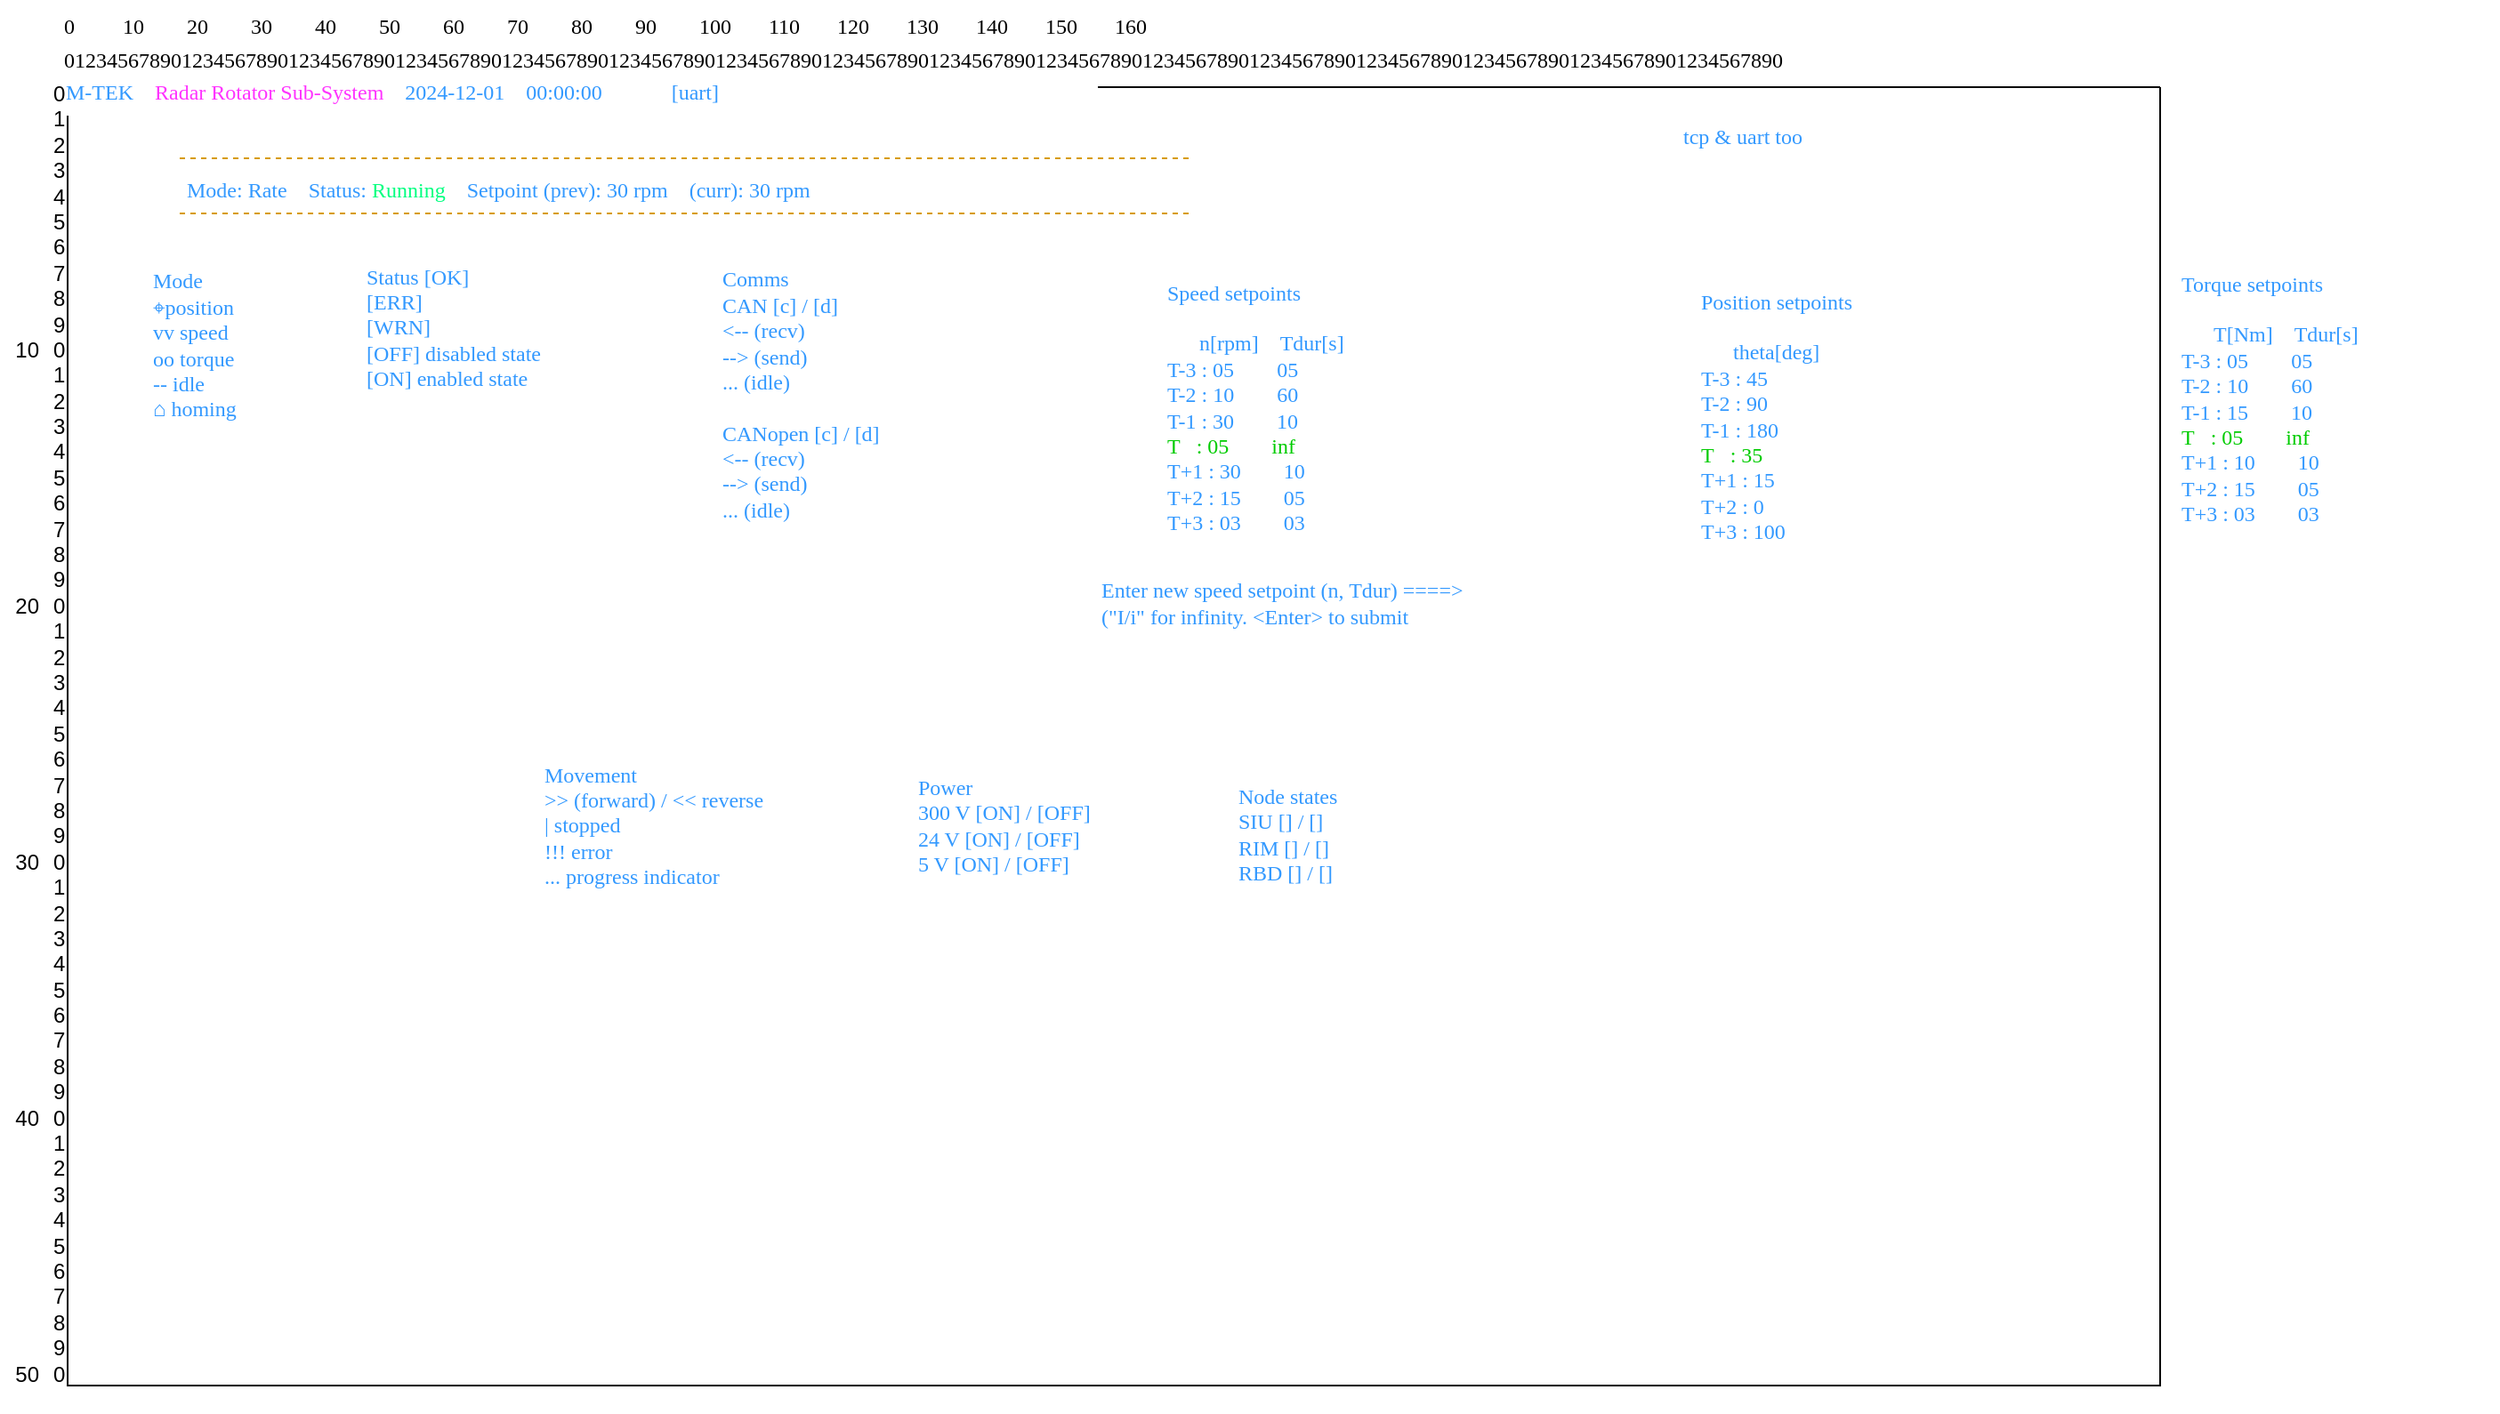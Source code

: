 <mxfile version="25.0.1">
  <diagram name="Page-1" id="gYPdV5KYoYjTxZCbX4Au">
    <mxGraphModel dx="3088" dy="1907" grid="1" gridSize="10" guides="1" tooltips="1" connect="1" arrows="1" fold="1" page="1" pageScale="1" pageWidth="1654" pageHeight="1169" math="0" shadow="0">
      <root>
        <mxCell id="0" />
        <mxCell id="1" parent="0" />
        <mxCell id="qkAYrCaB-duEuZqhV6VB-1" value="&lt;font face=&quot;Lucida Console&quot;&gt;01234567890123456789012345678901234567890123456789012345678901234567890123456789012345678901234567890123456789012345678901234567890123456789012345678901234567890&amp;nbsp;&lt;/font&gt;" style="text;html=1;align=left;verticalAlign=middle;resizable=0;points=[];autosize=1;strokeColor=none;fillColor=default;" parent="1" vertex="1">
          <mxGeometry x="10" y="-20" width="1190" height="30" as="geometry" />
        </mxCell>
        <mxCell id="qkAYrCaB-duEuZqhV6VB-2" value="&lt;font face=&quot;Lucida Console&quot;&gt;0&amp;nbsp; &amp;nbsp; &amp;nbsp; &amp;nbsp; &amp;nbsp;10&amp;nbsp; &amp;nbsp; &amp;nbsp; &amp;nbsp; 20&amp;nbsp; &amp;nbsp; &amp;nbsp; &amp;nbsp; 30&amp;nbsp; &amp;nbsp; &amp;nbsp; &amp;nbsp; 40&amp;nbsp; &amp;nbsp; &amp;nbsp; &amp;nbsp; 50&amp;nbsp; &amp;nbsp; &amp;nbsp; &amp;nbsp; 60&amp;nbsp; &amp;nbsp; &amp;nbsp; &amp;nbsp; 70&amp;nbsp; &amp;nbsp; &amp;nbsp; &amp;nbsp; 80&amp;nbsp; &amp;nbsp; &amp;nbsp; &amp;nbsp; 90&amp;nbsp; &amp;nbsp; &amp;nbsp; &amp;nbsp; 100&amp;nbsp; &amp;nbsp; &amp;nbsp; &amp;nbsp;110&amp;nbsp; &amp;nbsp; &amp;nbsp; &amp;nbsp;120&amp;nbsp; &amp;nbsp; &amp;nbsp; &amp;nbsp;130&amp;nbsp; &amp;nbsp; &amp;nbsp; &amp;nbsp;140&amp;nbsp; &amp;nbsp; &amp;nbsp; &amp;nbsp;150&amp;nbsp; &amp;nbsp; &amp;nbsp; &amp;nbsp;160&amp;nbsp;&lt;/font&gt;" style="text;html=1;align=left;verticalAlign=middle;resizable=0;points=[];autosize=1;strokeColor=none;fillColor=default;" parent="1" vertex="1">
          <mxGeometry x="10" y="-39" width="1210" height="30" as="geometry" />
        </mxCell>
        <mxCell id="oLKlljd090616Nfrw5Nb-1" value="" style="swimlane;startSize=0;" parent="1" vertex="1">
          <mxGeometry x="14" y="10" width="1176" height="730" as="geometry" />
        </mxCell>
        <mxCell id="oLKlljd090616Nfrw5Nb-9" value="&lt;font color=&quot;#3399ff&quot; face=&quot;Lucida Console&quot;&gt;M-TEK&amp;nbsp; &amp;nbsp; &lt;/font&gt;&lt;font color=&quot;#ff33ff&quot; face=&quot;Lucida Console&quot;&gt;Radar Rotator Sub-System&amp;nbsp; &amp;nbsp;&amp;nbsp;&lt;/font&gt;&lt;span style=&quot;color: rgb(51, 153, 255); font-family: &amp;quot;Lucida Console&amp;quot;;&quot;&gt;2024-12-01&amp;nbsp; &amp;nbsp; 00:00:00&lt;/span&gt;&lt;font color=&quot;#ff33ff&quot; face=&quot;Lucida Console&quot;&gt;&amp;nbsp; &amp;nbsp; &amp;nbsp; &amp;nbsp; &amp;nbsp; &amp;nbsp; &amp;nbsp;&lt;/font&gt;&lt;span style=&quot;color: rgb(51, 153, 255); font-family: &amp;quot;Lucida Console&amp;quot;;&quot;&gt;[uart]&lt;/span&gt;" style="text;html=1;align=left;verticalAlign=middle;resizable=0;points=[];autosize=1;strokeColor=none;fillColor=default;labelBackgroundColor=none;" parent="oLKlljd090616Nfrw5Nb-1" vertex="1">
          <mxGeometry x="-3" y="-11" width="582" height="27" as="geometry" />
        </mxCell>
        <mxCell id="oLKlljd090616Nfrw5Nb-6" value="" style="endArrow=none;dashed=1;html=1;rounded=0;strokeColor=#d79b00;fillColor=#ffe6cc;" parent="oLKlljd090616Nfrw5Nb-1" edge="1">
          <mxGeometry width="50" height="50" relative="1" as="geometry">
            <mxPoint x="63" y="40" as="sourcePoint" />
            <mxPoint x="633" y="40" as="targetPoint" />
          </mxGeometry>
        </mxCell>
        <mxCell id="oLKlljd090616Nfrw5Nb-10" value="&lt;font color=&quot;#3399ff&quot; face=&quot;Lucida Console&quot;&gt;Mode: Rate&amp;nbsp; &amp;nbsp; Status:&amp;nbsp;&lt;/font&gt;&lt;font color=&quot;#00ff80&quot; face=&quot;Lucida Console&quot;&gt;Running&amp;nbsp; &amp;nbsp; &lt;/font&gt;&lt;span style=&quot;color: rgb(51, 153, 255); font-family: &amp;quot;Lucida Console&amp;quot;;&quot;&gt;Setpoint (prev): 30 rpm&amp;nbsp; &amp;nbsp; (curr): 30 rpm&lt;/span&gt;&lt;font color=&quot;#ff33ff&quot; face=&quot;Lucida Console&quot;&gt;&amp;nbsp;&lt;/font&gt;" style="text;html=1;align=left;verticalAlign=middle;resizable=0;points=[];autosize=1;strokeColor=none;fillColor=default;" parent="oLKlljd090616Nfrw5Nb-1" vertex="1">
          <mxGeometry x="65" y="43" width="570" height="30" as="geometry" />
        </mxCell>
        <mxCell id="oLKlljd090616Nfrw5Nb-12" value="" style="endArrow=none;dashed=1;html=1;rounded=0;strokeColor=#d79b00;fillColor=#ffe6cc;" parent="oLKlljd090616Nfrw5Nb-1" edge="1">
          <mxGeometry width="50" height="50" relative="1" as="geometry">
            <mxPoint x="63" y="71" as="sourcePoint" />
            <mxPoint x="633" y="71" as="targetPoint" />
          </mxGeometry>
        </mxCell>
        <mxCell id="qkAYrCaB-duEuZqhV6VB-3" value="0&lt;div&gt;1&lt;/div&gt;&lt;div&gt;2&lt;/div&gt;&lt;div&gt;3&lt;/div&gt;&lt;div&gt;4&lt;/div&gt;&lt;div&gt;5&lt;/div&gt;&lt;div&gt;6&lt;/div&gt;&lt;div&gt;7&lt;/div&gt;&lt;div&gt;8&lt;/div&gt;&lt;div&gt;9&lt;/div&gt;&lt;div&gt;0&lt;/div&gt;&lt;div&gt;1&lt;/div&gt;&lt;div&gt;2&lt;/div&gt;&lt;div&gt;3&lt;/div&gt;&lt;div&gt;4&lt;/div&gt;&lt;div&gt;5&lt;/div&gt;&lt;div&gt;6&lt;/div&gt;&lt;div&gt;7&lt;/div&gt;&lt;div&gt;8&lt;/div&gt;&lt;div&gt;9&lt;/div&gt;&lt;div&gt;0&lt;/div&gt;&lt;div&gt;1&lt;/div&gt;&lt;div&gt;2&lt;/div&gt;&lt;div&gt;3&lt;/div&gt;&lt;div&gt;4&lt;/div&gt;&lt;div&gt;5&lt;/div&gt;&lt;div&gt;6&lt;/div&gt;&lt;div&gt;7&lt;/div&gt;&lt;div&gt;8&lt;/div&gt;&lt;div&gt;9&lt;/div&gt;&lt;div&gt;0&lt;/div&gt;&lt;div&gt;1&lt;/div&gt;&lt;div&gt;2&lt;/div&gt;&lt;div&gt;3&lt;/div&gt;&lt;div&gt;4&lt;/div&gt;&lt;div&gt;5&lt;/div&gt;&lt;div&gt;6&lt;/div&gt;&lt;div&gt;7&lt;/div&gt;&lt;div&gt;8&lt;/div&gt;&lt;div&gt;9&lt;/div&gt;&lt;div&gt;0&lt;/div&gt;&lt;div&gt;1&lt;/div&gt;&lt;div&gt;2&lt;/div&gt;&lt;div&gt;3&lt;/div&gt;&lt;div&gt;4&lt;/div&gt;&lt;div&gt;5&lt;/div&gt;&lt;div&gt;6&lt;/div&gt;&lt;div&gt;7&lt;/div&gt;&lt;div&gt;8&lt;/div&gt;&lt;div&gt;9&lt;/div&gt;&lt;div&gt;0&lt;/div&gt;&lt;div&gt;&lt;br&gt;&lt;/div&gt;" style="text;whiteSpace=wrap;html=1;" parent="oLKlljd090616Nfrw5Nb-1" vertex="1">
          <mxGeometry x="-10" y="-10" width="24" height="240" as="geometry" />
        </mxCell>
        <mxCell id="oLKlljd090616Nfrw5Nb-16" value="&lt;font color=&quot;#3399ff&quot; face=&quot;Lucida Console&quot;&gt;Mode&amp;nbsp;&lt;br&gt;&lt;/font&gt;&lt;div&gt;&lt;span style=&quot;background-color: initial;&quot;&gt;&lt;font face=&quot;Lucida Console&quot; color=&quot;#3399ff&quot;&gt;⌖&lt;/font&gt;&lt;/span&gt;&lt;font color=&quot;#3399ff&quot; face=&quot;Lucida Console&quot;&gt;position&lt;/font&gt;&lt;div&gt;&lt;font color=&quot;#3399ff&quot; face=&quot;Lucida Console&quot;&gt;vv speed&lt;/font&gt;&lt;/div&gt;&lt;div&gt;&lt;font color=&quot;#3399ff&quot; face=&quot;Lucida Console&quot;&gt;oo torque&lt;/font&gt;&lt;/div&gt;&lt;div&gt;&lt;font color=&quot;#3399ff&quot; face=&quot;Lucida Console&quot;&gt;-- idle&lt;/font&gt;&lt;/div&gt;&lt;div&gt;&lt;span style=&quot;background-color: initial;&quot;&gt;&lt;font face=&quot;Lucida Console&quot; color=&quot;#3399ff&quot;&gt;⌂&lt;/font&gt;&lt;/span&gt;&lt;font color=&quot;#3399ff&quot; face=&quot;Lucida Console&quot;&gt;&amp;nbsp;homing&lt;/font&gt;&lt;/div&gt;&lt;/div&gt;" style="text;html=1;align=left;verticalAlign=middle;resizable=0;points=[];autosize=1;strokeColor=none;fillColor=default;" parent="oLKlljd090616Nfrw5Nb-1" vertex="1">
          <mxGeometry x="46" y="90" width="90" height="110" as="geometry" />
        </mxCell>
        <mxCell id="oLKlljd090616Nfrw5Nb-18" value="&lt;font color=&quot;#3399ff&quot; face=&quot;Lucida Console&quot;&gt;Status [OK]&amp;nbsp;&lt;/font&gt;&lt;div&gt;&lt;font color=&quot;#3399ff&quot; face=&quot;Lucida Console&quot;&gt;[ERR]&amp;nbsp;&lt;/font&gt;&lt;/div&gt;&lt;div&gt;&lt;font color=&quot;#3399ff&quot; face=&quot;Lucida Console&quot;&gt;[WRN]&lt;/font&gt;&lt;/div&gt;&lt;div&gt;&lt;font color=&quot;#3399ff&quot; face=&quot;Lucida Console&quot;&gt;[OFF] disabled state&lt;/font&gt;&lt;/div&gt;&lt;div&gt;&lt;font color=&quot;#3399ff&quot; face=&quot;Lucida Console&quot;&gt;[ON] enabled state&lt;/font&gt;&lt;/div&gt;" style="text;html=1;align=left;verticalAlign=middle;resizable=0;points=[];autosize=1;strokeColor=none;fillColor=default;" parent="oLKlljd090616Nfrw5Nb-1" vertex="1">
          <mxGeometry x="166" y="90" width="170" height="90" as="geometry" />
        </mxCell>
        <mxCell id="oLKlljd090616Nfrw5Nb-19" value="&lt;font color=&quot;#3399ff&quot; face=&quot;Lucida Console&quot;&gt;Comms&amp;nbsp;&amp;nbsp;&lt;/font&gt;&lt;div&gt;&lt;font color=&quot;#3399ff&quot; face=&quot;Lucida Console&quot;&gt;CAN [c] / [d]&amp;nbsp;&lt;/font&gt;&lt;/div&gt;&lt;div&gt;&lt;font color=&quot;#3399ff&quot; face=&quot;Lucida Console&quot;&gt;&amp;lt;-- (recv)&lt;/font&gt;&lt;/div&gt;&lt;div&gt;&lt;font color=&quot;#3399ff&quot; face=&quot;Lucida Console&quot;&gt;--&amp;gt; (send)&lt;/font&gt;&lt;/div&gt;&lt;div&gt;&lt;font color=&quot;#3399ff&quot; face=&quot;Lucida Console&quot;&gt;... (idle)&lt;/font&gt;&lt;/div&gt;&lt;div&gt;&lt;font color=&quot;#3399ff&quot; face=&quot;Lucida Console&quot;&gt;&lt;br&gt;&lt;/font&gt;&lt;/div&gt;&lt;div&gt;&lt;font color=&quot;#3399ff&quot; face=&quot;Lucida Console&quot;&gt;CANopen [c] / [d]&lt;/font&gt;&lt;/div&gt;&lt;div&gt;&lt;div&gt;&lt;font color=&quot;#3399ff&quot; face=&quot;Lucida Console&quot;&gt;&amp;lt;-- (recv)&lt;/font&gt;&lt;/div&gt;&lt;div&gt;&lt;font color=&quot;#3399ff&quot; face=&quot;Lucida Console&quot;&gt;--&amp;gt; (send)&lt;/font&gt;&lt;/div&gt;&lt;div&gt;&lt;font color=&quot;#3399ff&quot; face=&quot;Lucida Console&quot;&gt;... (idle)&lt;/font&gt;&lt;/div&gt;&lt;/div&gt;&lt;div&gt;&lt;font color=&quot;#3399ff&quot; face=&quot;Lucida Console&quot;&gt;&lt;br&gt;&lt;/font&gt;&lt;/div&gt;" style="text;html=1;align=left;verticalAlign=middle;resizable=0;points=[];autosize=1;strokeColor=none;fillColor=default;" parent="oLKlljd090616Nfrw5Nb-1" vertex="1">
          <mxGeometry x="366" y="90" width="150" height="180" as="geometry" />
        </mxCell>
        <mxCell id="0JCC86L8l436ZXqpCiF8-4" value="&lt;div&gt;&lt;font color=&quot;#3399ff&quot; face=&quot;Lucida Console&quot;&gt;Speed setpoints&lt;/font&gt;&lt;/div&gt;&lt;div&gt;&lt;font color=&quot;#3399ff&quot; face=&quot;Lucida Console&quot;&gt;&lt;br&gt;&lt;/font&gt;&lt;/div&gt;&lt;div&gt;&lt;font color=&quot;#3399ff&quot; face=&quot;Lucida Console&quot;&gt;&amp;nbsp; &amp;nbsp; &amp;nbsp;&amp;nbsp;&lt;/font&gt;&lt;font style=&quot;background-color: initial;&quot; color=&quot;#3399ff&quot; face=&quot;Lucida Console&quot;&gt;n[rpm]&amp;nbsp; &amp;nbsp;&amp;nbsp;&lt;/font&gt;&lt;span style=&quot;background-color: initial; color: rgb(51, 153, 255); font-family: &amp;quot;Lucida Console&amp;quot;;&quot;&gt;Tdur[s]&lt;/span&gt;&lt;/div&gt;&lt;div&gt;&lt;font color=&quot;#3399ff&quot; face=&quot;Lucida Console&quot;&gt;T-3 : 05&lt;/font&gt;&lt;span style=&quot;color: rgb(51, 153, 255); font-family: &amp;quot;Lucida Console&amp;quot;; background-color: initial;&quot;&gt;&amp;nbsp; &amp;nbsp; &amp;nbsp; &amp;nbsp; 05&lt;/span&gt;&lt;/div&gt;&lt;div&gt;&lt;font color=&quot;#3399ff&quot; face=&quot;Lucida Console&quot;&gt;T-2 :&amp;nbsp;&lt;/font&gt;&lt;span style=&quot;color: rgb(51, 153, 255); font-family: &amp;quot;Lucida Console&amp;quot;; background-color: initial;&quot;&gt;10&amp;nbsp; &amp;nbsp; &amp;nbsp; &amp;nbsp; 60&lt;/span&gt;&lt;/div&gt;&lt;div&gt;&lt;font color=&quot;#3399ff&quot; face=&quot;Lucida Console&quot;&gt;T-1 : 30&amp;nbsp; &amp;nbsp; &amp;nbsp; &amp;nbsp; 10&lt;/font&gt;&lt;/div&gt;&lt;div&gt;&lt;font color=&quot;#00cc00&quot; face=&quot;Lucida Console&quot;&gt;T&amp;nbsp; &amp;nbsp;: 05&amp;nbsp; &amp;nbsp; &amp;nbsp; &amp;nbsp; inf&lt;/font&gt;&lt;/div&gt;&lt;div&gt;&lt;font color=&quot;#3399ff&quot; face=&quot;Lucida Console&quot;&gt;T+1 : 30&amp;nbsp; &amp;nbsp; &amp;nbsp; &amp;nbsp; 10&lt;/font&gt;&lt;/div&gt;&lt;div&gt;&lt;font color=&quot;#3399ff&quot; face=&quot;Lucida Console&quot;&gt;T+2 : 15&amp;nbsp; &amp;nbsp; &amp;nbsp; &amp;nbsp; 05&lt;/font&gt;&lt;/div&gt;&lt;div&gt;&lt;font color=&quot;#3399ff&quot; face=&quot;Lucida Console&quot;&gt;T+3 : 03&amp;nbsp; &amp;nbsp; &amp;nbsp; &amp;nbsp; 03&lt;/font&gt;&lt;/div&gt;" style="text;html=1;align=left;verticalAlign=middle;resizable=0;points=[];autosize=1;strokeColor=none;fillColor=default;" vertex="1" parent="oLKlljd090616Nfrw5Nb-1">
          <mxGeometry x="616" y="95" width="190" height="170" as="geometry" />
        </mxCell>
        <mxCell id="0JCC86L8l436ZXqpCiF8-5" value="&lt;font face=&quot;Lucida Console&quot; color=&quot;#3399ff&quot;&gt;Enter new speed setpoint (n, Tdur) ====&amp;gt;&amp;nbsp;&lt;/font&gt;&lt;div&gt;&lt;font face=&quot;Lucida Console&quot; color=&quot;#3399ff&quot;&gt;(&quot;I/i&quot; for infinity. &amp;lt;Enter&amp;gt; to submit&lt;/font&gt;&lt;/div&gt;" style="text;html=1;align=left;verticalAlign=middle;resizable=0;points=[];autosize=1;strokeColor=none;fillColor=default;labelBackgroundColor=none;" vertex="1" parent="oLKlljd090616Nfrw5Nb-1">
          <mxGeometry x="579" y="270" width="320" height="40" as="geometry" />
        </mxCell>
        <mxCell id="0JCC86L8l436ZXqpCiF8-6" value="&lt;div&gt;&lt;font color=&quot;#3399ff&quot; face=&quot;Lucida Console&quot;&gt;Position setpoints&lt;/font&gt;&lt;/div&gt;&lt;div&gt;&lt;font color=&quot;#3399ff&quot; face=&quot;Lucida Console&quot;&gt;&lt;br&gt;&lt;/font&gt;&lt;/div&gt;&lt;div&gt;&lt;font color=&quot;#3399ff&quot; face=&quot;Lucida Console&quot;&gt;&amp;nbsp; &amp;nbsp; &amp;nbsp;&amp;nbsp;&lt;/font&gt;&lt;font style=&quot;background-color: initial;&quot; color=&quot;#3399ff&quot; face=&quot;Lucida Console&quot;&gt;theta[deg]&amp;nbsp;&lt;/font&gt;&lt;/div&gt;&lt;div&gt;&lt;font color=&quot;#3399ff&quot; face=&quot;Lucida Console&quot;&gt;T-3 : 45&lt;/font&gt;&lt;/div&gt;&lt;div&gt;&lt;font color=&quot;#3399ff&quot; face=&quot;Lucida Console&quot;&gt;T-2 : 90&lt;/font&gt;&lt;span style=&quot;color: rgb(51, 153, 255); font-family: &amp;quot;Lucida Console&amp;quot;; background-color: initial;&quot;&gt;&amp;nbsp; &amp;nbsp; &amp;nbsp; &amp;nbsp;&amp;nbsp;&lt;/span&gt;&lt;/div&gt;&lt;div&gt;&lt;font color=&quot;#3399ff&quot; face=&quot;Lucida Console&quot;&gt;T-1 : 180&amp;nbsp; &amp;nbsp; &amp;nbsp; &amp;nbsp;&amp;nbsp;&lt;/font&gt;&lt;/div&gt;&lt;div&gt;&lt;font color=&quot;#00cc00&quot; face=&quot;Lucida Console&quot;&gt;T&amp;nbsp; &amp;nbsp;: 35&amp;nbsp; &amp;nbsp; &amp;nbsp; &amp;nbsp;&amp;nbsp;&lt;/font&gt;&lt;/div&gt;&lt;div&gt;&lt;font color=&quot;#3399ff&quot; face=&quot;Lucida Console&quot;&gt;T+1 : 15&amp;nbsp; &amp;nbsp; &amp;nbsp; &amp;nbsp;&amp;nbsp;&lt;/font&gt;&lt;/div&gt;&lt;div&gt;&lt;font color=&quot;#3399ff&quot; face=&quot;Lucida Console&quot;&gt;T+2 : 0&amp;nbsp; &amp;nbsp; &amp;nbsp; &amp;nbsp;&amp;nbsp;&lt;/font&gt;&lt;/div&gt;&lt;div&gt;&lt;font color=&quot;#3399ff&quot; face=&quot;Lucida Console&quot;&gt;T+3 : 100&amp;nbsp; &amp;nbsp; &amp;nbsp; &amp;nbsp;&amp;nbsp;&lt;/font&gt;&lt;/div&gt;" style="text;html=1;align=left;verticalAlign=middle;resizable=0;points=[];autosize=1;strokeColor=none;fillColor=default;" vertex="1" parent="oLKlljd090616Nfrw5Nb-1">
          <mxGeometry x="916" y="100" width="150" height="170" as="geometry" />
        </mxCell>
        <mxCell id="oLKlljd090616Nfrw5Nb-20" value="&lt;div&gt;&lt;font color=&quot;#3399ff&quot; face=&quot;Lucida Console&quot;&gt;tcp &amp;amp; uart too&lt;/font&gt;&lt;/div&gt;" style="text;html=1;align=left;verticalAlign=middle;resizable=0;points=[];autosize=1;strokeColor=none;fillColor=default;" parent="oLKlljd090616Nfrw5Nb-1" vertex="1">
          <mxGeometry x="906" y="13" width="120" height="30" as="geometry" />
        </mxCell>
        <mxCell id="oLKlljd090616Nfrw5Nb-26" value="&lt;div&gt;&lt;font color=&quot;#3399ff&quot; face=&quot;Lucida Console&quot;&gt;Movement&lt;/font&gt;&lt;/div&gt;&lt;div&gt;&lt;font color=&quot;#3399ff&quot; face=&quot;Lucida Console&quot;&gt;&amp;gt;&amp;gt; (forward) / &amp;lt;&amp;lt; reverse&lt;/font&gt;&lt;/div&gt;&lt;div&gt;&lt;font color=&quot;#3399ff&quot; face=&quot;Lucida Console&quot;&gt;| stopped&lt;/font&gt;&lt;/div&gt;&lt;div&gt;&lt;font color=&quot;#3399ff&quot; face=&quot;Lucida Console&quot;&gt;!!! error&lt;/font&gt;&lt;/div&gt;&lt;div&gt;&lt;font color=&quot;#3399ff&quot; face=&quot;Lucida Console&quot;&gt;... progress indicator&lt;/font&gt;&lt;/div&gt;" style="text;html=1;align=left;verticalAlign=middle;resizable=0;points=[];autosize=1;strokeColor=none;fillColor=default;" parent="oLKlljd090616Nfrw5Nb-1" vertex="1">
          <mxGeometry x="266" y="370" width="200" height="90" as="geometry" />
        </mxCell>
        <mxCell id="oLKlljd090616Nfrw5Nb-27" value="&lt;div&gt;&lt;font face=&quot;Lucida Console&quot; color=&quot;#3399ff&quot;&gt;Power&lt;/font&gt;&lt;/div&gt;&lt;div&gt;&lt;font face=&quot;Lucida Console&quot; color=&quot;#3399ff&quot;&gt;300 V [ON] / [OFF]&lt;/font&gt;&lt;/div&gt;&lt;div&gt;&lt;span style=&quot;color: rgb(51, 153, 255); font-family: &amp;quot;Lucida Console&amp;quot;;&quot;&gt;24 V [ON] / [OFF]&lt;/span&gt;&lt;font face=&quot;Lucida Console&quot; color=&quot;#3399ff&quot;&gt;&lt;/font&gt;&lt;/div&gt;&lt;div&gt;&lt;span style=&quot;color: rgb(51, 153, 255); font-family: &amp;quot;Lucida Console&amp;quot;;&quot;&gt;5 V [ON] / [OFF]&lt;/span&gt;&lt;span style=&quot;color: rgb(51, 153, 255); font-family: &amp;quot;Lucida Console&amp;quot;;&quot;&gt;&lt;/span&gt;&lt;/div&gt;" style="text;html=1;align=left;verticalAlign=middle;resizable=0;points=[];autosize=1;strokeColor=none;fillColor=default;" parent="oLKlljd090616Nfrw5Nb-1" vertex="1">
          <mxGeometry x="476" y="375" width="150" height="80" as="geometry" />
        </mxCell>
        <mxCell id="oLKlljd090616Nfrw5Nb-28" value="&lt;div&gt;&lt;font face=&quot;Lucida Console&quot; color=&quot;#3399ff&quot;&gt;Node states&lt;/font&gt;&lt;/div&gt;&lt;div&gt;&lt;font face=&quot;Lucida Console&quot; color=&quot;#3399ff&quot;&gt;SIU [] / []&lt;/font&gt;&lt;/div&gt;&lt;div&gt;&lt;font face=&quot;Lucida Console&quot; color=&quot;#3399ff&quot;&gt;RIM [] / []&lt;/font&gt;&lt;/div&gt;&lt;div&gt;&lt;font face=&quot;Lucida Console&quot; color=&quot;#3399ff&quot;&gt;RBD [] / []&lt;/font&gt;&lt;/div&gt;" style="text;html=1;align=left;verticalAlign=middle;resizable=0;points=[];autosize=1;strokeColor=none;fillColor=default;" parent="oLKlljd090616Nfrw5Nb-1" vertex="1">
          <mxGeometry x="656" y="380" width="100" height="80" as="geometry" />
        </mxCell>
        <mxCell id="0JCC86L8l436ZXqpCiF8-2" value="&lt;div&gt;&lt;br&gt;&lt;/div&gt;&lt;div&gt;&lt;br&gt;&lt;/div&gt;&lt;div&gt;&lt;br&gt;&lt;/div&gt;&lt;div&gt;&lt;br&gt;&lt;/div&gt;&lt;div&gt;&lt;br&gt;&lt;/div&gt;&lt;div&gt;&lt;br&gt;&lt;/div&gt;&lt;div&gt;&lt;br&gt;&lt;/div&gt;&lt;div&gt;&lt;br&gt;&lt;/div&gt;&lt;div&gt;&lt;br&gt;&lt;/div&gt;&lt;br&gt;&lt;div style=&quot;&quot;&gt;10&lt;/div&gt;&lt;div style=&quot;&quot;&gt;&lt;br&gt;&lt;/div&gt;&lt;div style=&quot;&quot;&gt;&lt;br&gt;&lt;/div&gt;&lt;div style=&quot;&quot;&gt;&lt;br&gt;&lt;/div&gt;&lt;div style=&quot;&quot;&gt;&lt;br&gt;&lt;/div&gt;&lt;div style=&quot;&quot;&gt;&lt;br&gt;&lt;/div&gt;&lt;div style=&quot;&quot;&gt;&lt;br&gt;&lt;/div&gt;&lt;div style=&quot;&quot;&gt;&lt;br&gt;&lt;/div&gt;&lt;div style=&quot;&quot;&gt;&lt;br&gt;&lt;/div&gt;&lt;div style=&quot;&quot;&gt;&lt;br&gt;&lt;/div&gt;&lt;div style=&quot;&quot;&gt;20&lt;/div&gt;&lt;div style=&quot;&quot;&gt;&lt;br&gt;&lt;/div&gt;&lt;div style=&quot;&quot;&gt;&lt;br&gt;&lt;/div&gt;&lt;div style=&quot;&quot;&gt;&lt;br&gt;&lt;/div&gt;&lt;div style=&quot;&quot;&gt;&lt;br&gt;&lt;/div&gt;&lt;div style=&quot;&quot;&gt;&lt;br&gt;&lt;/div&gt;&lt;div style=&quot;&quot;&gt;&lt;br&gt;&lt;/div&gt;&lt;div style=&quot;&quot;&gt;&lt;br&gt;&lt;/div&gt;&lt;div style=&quot;&quot;&gt;&lt;br&gt;&lt;/div&gt;&lt;div style=&quot;&quot;&gt;&lt;br&gt;&lt;/div&gt;&lt;div style=&quot;&quot;&gt;30&lt;/div&gt;&lt;div style=&quot;&quot;&gt;&lt;br&gt;&lt;/div&gt;&lt;div style=&quot;&quot;&gt;&lt;br&gt;&lt;/div&gt;&lt;div style=&quot;&quot;&gt;&lt;br&gt;&lt;/div&gt;&lt;div style=&quot;&quot;&gt;&lt;br&gt;&lt;/div&gt;&lt;div style=&quot;&quot;&gt;&lt;br&gt;&lt;/div&gt;&lt;div style=&quot;&quot;&gt;&lt;br&gt;&lt;/div&gt;&lt;div style=&quot;&quot;&gt;&lt;br&gt;&lt;/div&gt;&lt;div style=&quot;&quot;&gt;&lt;br&gt;&lt;/div&gt;&lt;div style=&quot;&quot;&gt;&lt;br&gt;&lt;/div&gt;&lt;div style=&quot;&quot;&gt;40&lt;/div&gt;&lt;div style=&quot;&quot;&gt;&lt;br&gt;&lt;/div&gt;&lt;div style=&quot;&quot;&gt;&lt;br&gt;&lt;/div&gt;&lt;div style=&quot;&quot;&gt;&lt;br&gt;&lt;/div&gt;&lt;div style=&quot;&quot;&gt;&lt;br&gt;&lt;/div&gt;&lt;div style=&quot;&quot;&gt;&lt;br&gt;&lt;/div&gt;&lt;div style=&quot;&quot;&gt;&lt;br&gt;&lt;/div&gt;&lt;div style=&quot;&quot;&gt;&lt;br&gt;&lt;/div&gt;&lt;div style=&quot;&quot;&gt;&lt;br&gt;&lt;/div&gt;&lt;div style=&quot;&quot;&gt;&lt;br&gt;&lt;/div&gt;&lt;div style=&quot;&quot;&gt;50&lt;/div&gt;" style="text;whiteSpace=wrap;html=1;align=right;" vertex="1" parent="1">
          <mxGeometry x="-24" width="24" height="240" as="geometry" />
        </mxCell>
        <mxCell id="0JCC86L8l436ZXqpCiF8-7" value="&lt;div&gt;&lt;font color=&quot;#3399ff&quot; face=&quot;Lucida Console&quot;&gt;Torque setpoints&lt;/font&gt;&lt;/div&gt;&lt;div&gt;&lt;font color=&quot;#3399ff&quot; face=&quot;Lucida Console&quot;&gt;&lt;br&gt;&lt;/font&gt;&lt;/div&gt;&lt;div&gt;&lt;font color=&quot;#3399ff&quot; face=&quot;Lucida Console&quot;&gt;&amp;nbsp; &amp;nbsp; &amp;nbsp;&amp;nbsp;&lt;/font&gt;&lt;font style=&quot;background-color: initial;&quot; color=&quot;#3399ff&quot; face=&quot;Lucida Console&quot;&gt;T[Nm]&amp;nbsp; &amp;nbsp;&amp;nbsp;&lt;/font&gt;&lt;span style=&quot;background-color: initial; color: rgb(51, 153, 255); font-family: &amp;quot;Lucida Console&amp;quot;;&quot;&gt;Tdur[s]&lt;/span&gt;&lt;/div&gt;&lt;div&gt;&lt;font color=&quot;#3399ff&quot; face=&quot;Lucida Console&quot;&gt;T-3 : 05&lt;/font&gt;&lt;span style=&quot;color: rgb(51, 153, 255); font-family: &amp;quot;Lucida Console&amp;quot;; background-color: initial;&quot;&gt;&amp;nbsp; &amp;nbsp; &amp;nbsp; &amp;nbsp; 05&lt;/span&gt;&lt;/div&gt;&lt;div&gt;&lt;font color=&quot;#3399ff&quot; face=&quot;Lucida Console&quot;&gt;T-2 :&amp;nbsp;&lt;/font&gt;&lt;span style=&quot;color: rgb(51, 153, 255); font-family: &amp;quot;Lucida Console&amp;quot;; background-color: initial;&quot;&gt;10&amp;nbsp; &amp;nbsp; &amp;nbsp; &amp;nbsp; 60&lt;/span&gt;&lt;/div&gt;&lt;div&gt;&lt;font color=&quot;#3399ff&quot; face=&quot;Lucida Console&quot;&gt;T-1 : 15&amp;nbsp; &amp;nbsp; &amp;nbsp; &amp;nbsp; 10&lt;/font&gt;&lt;/div&gt;&lt;div&gt;&lt;font color=&quot;#00cc00&quot; face=&quot;Lucida Console&quot;&gt;T&amp;nbsp; &amp;nbsp;: 05&amp;nbsp; &amp;nbsp; &amp;nbsp; &amp;nbsp; inf&lt;/font&gt;&lt;/div&gt;&lt;div&gt;&lt;font color=&quot;#3399ff&quot; face=&quot;Lucida Console&quot;&gt;T+1 : 10&amp;nbsp; &amp;nbsp; &amp;nbsp; &amp;nbsp; 10&lt;/font&gt;&lt;/div&gt;&lt;div&gt;&lt;font color=&quot;#3399ff&quot; face=&quot;Lucida Console&quot;&gt;T+2 : 15&amp;nbsp; &amp;nbsp; &amp;nbsp; &amp;nbsp; 05&lt;/font&gt;&lt;/div&gt;&lt;div&gt;&lt;font color=&quot;#3399ff&quot; face=&quot;Lucida Console&quot;&gt;T+3 : 03&amp;nbsp; &amp;nbsp; &amp;nbsp; &amp;nbsp; 03&lt;/font&gt;&lt;/div&gt;" style="text;html=1;align=left;verticalAlign=middle;resizable=0;points=[];autosize=1;strokeColor=none;fillColor=default;" vertex="1" parent="1">
          <mxGeometry x="1200" y="100" width="180" height="170" as="geometry" />
        </mxCell>
      </root>
    </mxGraphModel>
  </diagram>
</mxfile>
